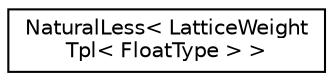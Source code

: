 digraph "Graphical Class Hierarchy"
{
  edge [fontname="Helvetica",fontsize="10",labelfontname="Helvetica",labelfontsize="10"];
  node [fontname="Helvetica",fontsize="10",shape=record];
  rankdir="LR";
  Node0 [label="NaturalLess\< LatticeWeight\lTpl\< FloatType \> \>",height=0.2,width=0.4,color="black", fillcolor="white", style="filled",URL="$classfst_1_1NaturalLess_3_01LatticeWeightTpl_3_01FloatType_01_4_01_4.html"];
}
